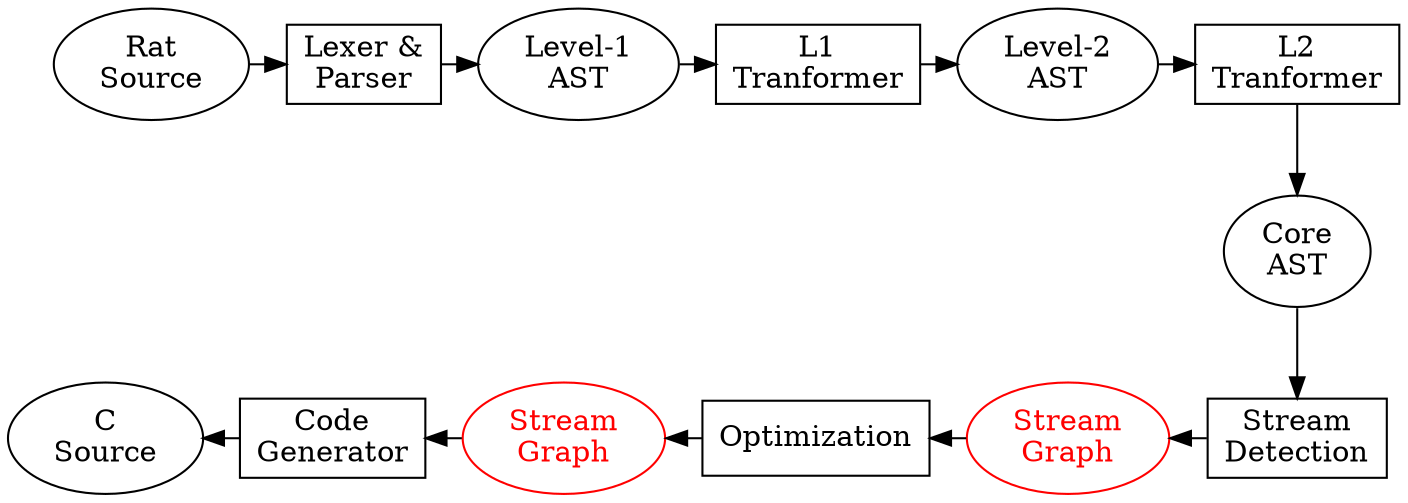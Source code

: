 digraph G {
        {
                rank = min;
                rankdir=LR;
                src;
                lp;
                l1;
                t1;
                l2;
                t2;
        }
        {
                rank = max;
                rankdir=LR;
                sd;
                sg1;
                opt;
                sg2;
                cgen;
                ccode;
        }
                
        node[shape=ellipse];

        src[label="Rat\nSource"];
        lp[label="Lexer &\nParser", shape=box];
        l1[label="Level-1\nAST"];
        t1[label="L1\nTranformer", shape=box];
        l2[label="Level-2\nAST"];
        t2[label="L2\nTranformer", shape=box];
        core[label="Core\nAST"];
        sd[label="Stream\nDetection", shape=box];
        sg1[label="Stream\nGraph", color=red, fontcolor=red];
        opt[label="Optimization", shape=box];
        sg2[label="Stream\nGraph", color=red, fontcolor=red];
        cgen[label="Code\nGenerator", shape=box];
        ccode[label="C\nSource"];

        src -> lp;
        lp -> l1;
        l1 -> t1;
        t1 -> l2;
        l2 -> t2;
        t2 -> core;
        ccode -> cgen[dir=back];
        cgen -> sg2[dir=back];
        sg2 -> opt[dir=back];
        opt -> sg1[dir=back];
        sg1 -> sd[dir=back];
        sd -> core[dir=back];
}